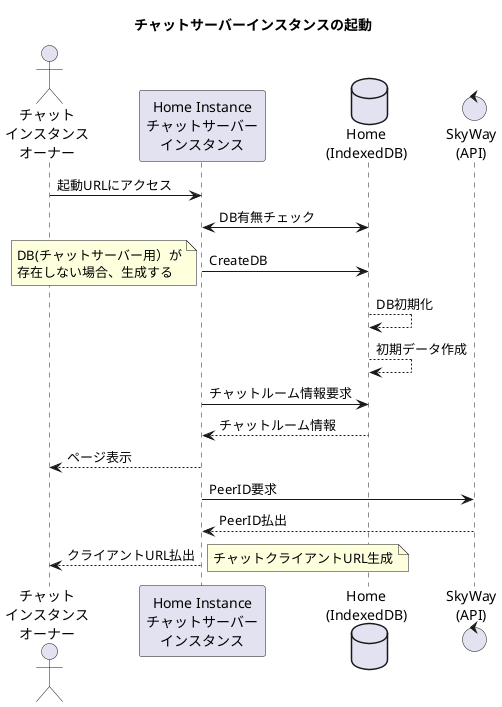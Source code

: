 @startuml

actor       "チャット\nインスタンス\nオーナー" as User_ChatOwner
participant "Home Instance\nチャットサーバー\nインスタンス" as HomeInstance
database    "Home\n(IndexedDB)" as IndexedDB_Home
control     "SkyWay\n(API)" as SkyWay

title チャットサーバーインスタンスの起動
User_ChatOwner   -> HomeInstance    : 起動URLにアクセス
HomeInstance    <-> IndexedDB_Home  : DB有無チェック
HomeInstance     -> IndexedDB_Home  : CreateDB
note left : DB(チャットサーバー用）が\n存在しない場合、生成する

IndexedDB_Home  --> IndexedDB_Home  : DB初期化
IndexedDB_Home  --> IndexedDB_Home  : 初期データ作成
HomeInstance     -> IndexedDB_Home  : チャットルーム情報要求
HomeInstance    <-- IndexedDB_Home  : チャットルーム情報
User_ChatOwner  <-- HomeInstance    : ページ表示

HomeInstance     -> SkyWay          : PeerID要求
HomeInstance    <-- SkyWay          : PeerID払出
User_ChatOwner  <-- HomeInstance    : クライアントURL払出
note right : チャットクライアントURL生成

@enduml